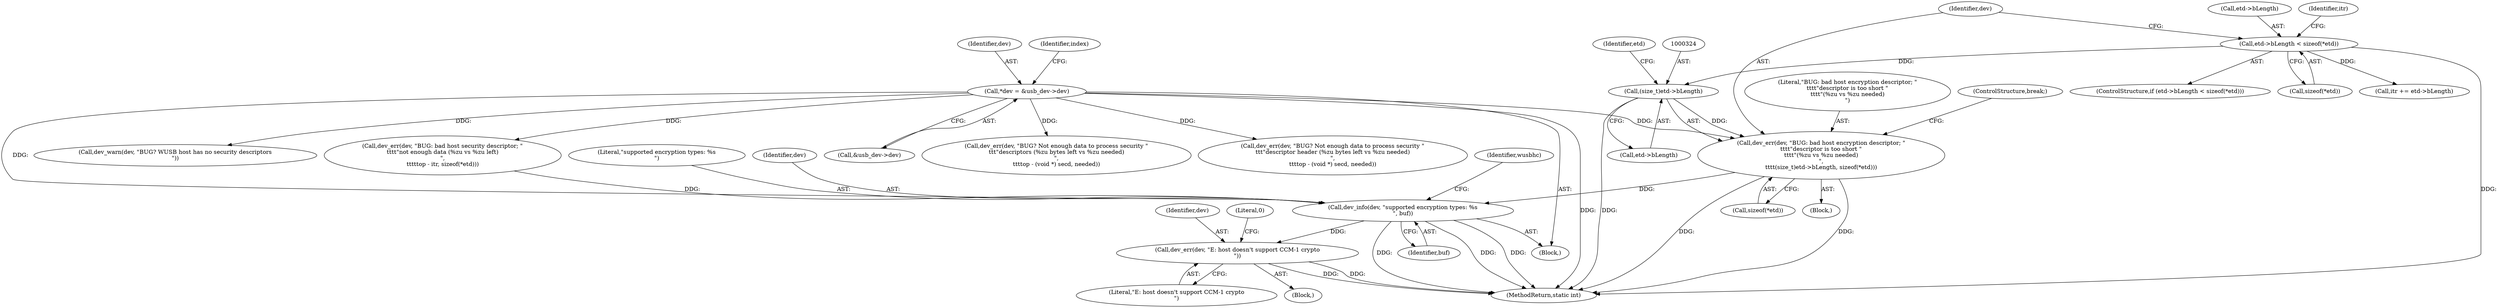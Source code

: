 digraph "0_linux_704620afc70cf47abb9d6a1a57f3825d2bca49cf_1@pointer" {
"1000320" [label="(Call,dev_err(dev, \"BUG: bad host encryption descriptor; \"\n\t\t\t\t\"descriptor is too short \"\n\t\t\t\t\"(%zu vs %zu needed)\n\",\n\t\t\t\t(size_t)etd->bLength, sizeof(*etd)))"];
"1000123" [label="(Call,*dev = &usb_dev->dev)"];
"1000323" [label="(Call,(size_t)etd->bLength)"];
"1000312" [label="(Call,etd->bLength < sizeof(*etd))"];
"1000360" [label="(Call,dev_info(dev, \"supported encryption types: %s\n\", buf))"];
"1000371" [label="(Call,dev_err(dev, \"E: host doesn't support CCM-1 crypto\n\"))"];
"1000371" [label="(Call,dev_err(dev, \"E: host doesn't support CCM-1 crypto\n\"))"];
"1000333" [label="(Identifier,itr)"];
"1000372" [label="(Identifier,dev)"];
"1000316" [label="(Call,sizeof(*etd))"];
"1000321" [label="(Identifier,dev)"];
"1000362" [label="(Literal,\"supported encryption types: %s\n\")"];
"1000203" [label="(Call,dev_warn(dev, \"BUG? WUSB host has no security descriptors\n\"))"];
"1000330" [label="(Identifier,etd)"];
"1000325" [label="(Call,etd->bLength)"];
"1000361" [label="(Identifier,dev)"];
"1000373" [label="(Literal,\"E: host doesn't support CCM-1 crypto\n\")"];
"1000320" [label="(Call,dev_err(dev, \"BUG: bad host encryption descriptor; \"\n\t\t\t\t\"descriptor is too short \"\n\t\t\t\t\"(%zu vs %zu needed)\n\",\n\t\t\t\t(size_t)etd->bLength, sizeof(*etd)))"];
"1000328" [label="(Call,sizeof(*etd))"];
"1000367" [label="(Identifier,wusbhc)"];
"1000301" [label="(Call,dev_err(dev, \"BUG: bad host security descriptor; \"\n\t\t\t\t\"not enough data (%zu vs %zu left)\n\",\n\t\t\t\ttop - itr, sizeof(*etd)))"];
"1000322" [label="(Literal,\"BUG: bad host encryption descriptor; \"\n\t\t\t\t\"descriptor is too short \"\n\t\t\t\t\"(%zu vs %zu needed)\n\")"];
"1000139" [label="(Identifier,index)"];
"1000360" [label="(Call,dev_info(dev, \"supported encryption types: %s\n\", buf))"];
"1000311" [label="(ControlStructure,if (etd->bLength < sizeof(*etd)))"];
"1000323" [label="(Call,(size_t)etd->bLength)"];
"1000378" [label="(MethodReturn,static int)"];
"1000313" [label="(Call,etd->bLength)"];
"1000125" [label="(Call,&usb_dev->dev)"];
"1000248" [label="(Call,dev_err(dev, \"BUG? Not enough data to process security \"\n\t\t\t\"descriptors (%zu bytes left vs %zu needed)\n\",\n\t\t\ttop - (void *) secd, needed))"];
"1000363" [label="(Identifier,buf)"];
"1000222" [label="(Call,dev_err(dev, \"BUG? Not enough data to process security \"\n\t\t\t\"descriptor header (%zu bytes left vs %zu needed)\n\",\n\t\t\ttop - (void *) secd, needed))"];
"1000319" [label="(Block,)"];
"1000370" [label="(Block,)"];
"1000332" [label="(Call,itr += etd->bLength)"];
"1000105" [label="(Block,)"];
"1000375" [label="(Literal,0)"];
"1000312" [label="(Call,etd->bLength < sizeof(*etd))"];
"1000123" [label="(Call,*dev = &usb_dev->dev)"];
"1000124" [label="(Identifier,dev)"];
"1000331" [label="(ControlStructure,break;)"];
"1000320" -> "1000319"  [label="AST: "];
"1000320" -> "1000328"  [label="CFG: "];
"1000321" -> "1000320"  [label="AST: "];
"1000322" -> "1000320"  [label="AST: "];
"1000323" -> "1000320"  [label="AST: "];
"1000328" -> "1000320"  [label="AST: "];
"1000331" -> "1000320"  [label="CFG: "];
"1000320" -> "1000378"  [label="DDG: "];
"1000320" -> "1000378"  [label="DDG: "];
"1000123" -> "1000320"  [label="DDG: "];
"1000323" -> "1000320"  [label="DDG: "];
"1000320" -> "1000360"  [label="DDG: "];
"1000123" -> "1000105"  [label="AST: "];
"1000123" -> "1000125"  [label="CFG: "];
"1000124" -> "1000123"  [label="AST: "];
"1000125" -> "1000123"  [label="AST: "];
"1000139" -> "1000123"  [label="CFG: "];
"1000123" -> "1000378"  [label="DDG: "];
"1000123" -> "1000203"  [label="DDG: "];
"1000123" -> "1000222"  [label="DDG: "];
"1000123" -> "1000248"  [label="DDG: "];
"1000123" -> "1000301"  [label="DDG: "];
"1000123" -> "1000360"  [label="DDG: "];
"1000323" -> "1000325"  [label="CFG: "];
"1000324" -> "1000323"  [label="AST: "];
"1000325" -> "1000323"  [label="AST: "];
"1000330" -> "1000323"  [label="CFG: "];
"1000323" -> "1000378"  [label="DDG: "];
"1000312" -> "1000323"  [label="DDG: "];
"1000312" -> "1000311"  [label="AST: "];
"1000312" -> "1000316"  [label="CFG: "];
"1000313" -> "1000312"  [label="AST: "];
"1000316" -> "1000312"  [label="AST: "];
"1000321" -> "1000312"  [label="CFG: "];
"1000333" -> "1000312"  [label="CFG: "];
"1000312" -> "1000378"  [label="DDG: "];
"1000312" -> "1000332"  [label="DDG: "];
"1000360" -> "1000105"  [label="AST: "];
"1000360" -> "1000363"  [label="CFG: "];
"1000361" -> "1000360"  [label="AST: "];
"1000362" -> "1000360"  [label="AST: "];
"1000363" -> "1000360"  [label="AST: "];
"1000367" -> "1000360"  [label="CFG: "];
"1000360" -> "1000378"  [label="DDG: "];
"1000360" -> "1000378"  [label="DDG: "];
"1000360" -> "1000378"  [label="DDG: "];
"1000301" -> "1000360"  [label="DDG: "];
"1000360" -> "1000371"  [label="DDG: "];
"1000371" -> "1000370"  [label="AST: "];
"1000371" -> "1000373"  [label="CFG: "];
"1000372" -> "1000371"  [label="AST: "];
"1000373" -> "1000371"  [label="AST: "];
"1000375" -> "1000371"  [label="CFG: "];
"1000371" -> "1000378"  [label="DDG: "];
"1000371" -> "1000378"  [label="DDG: "];
}
